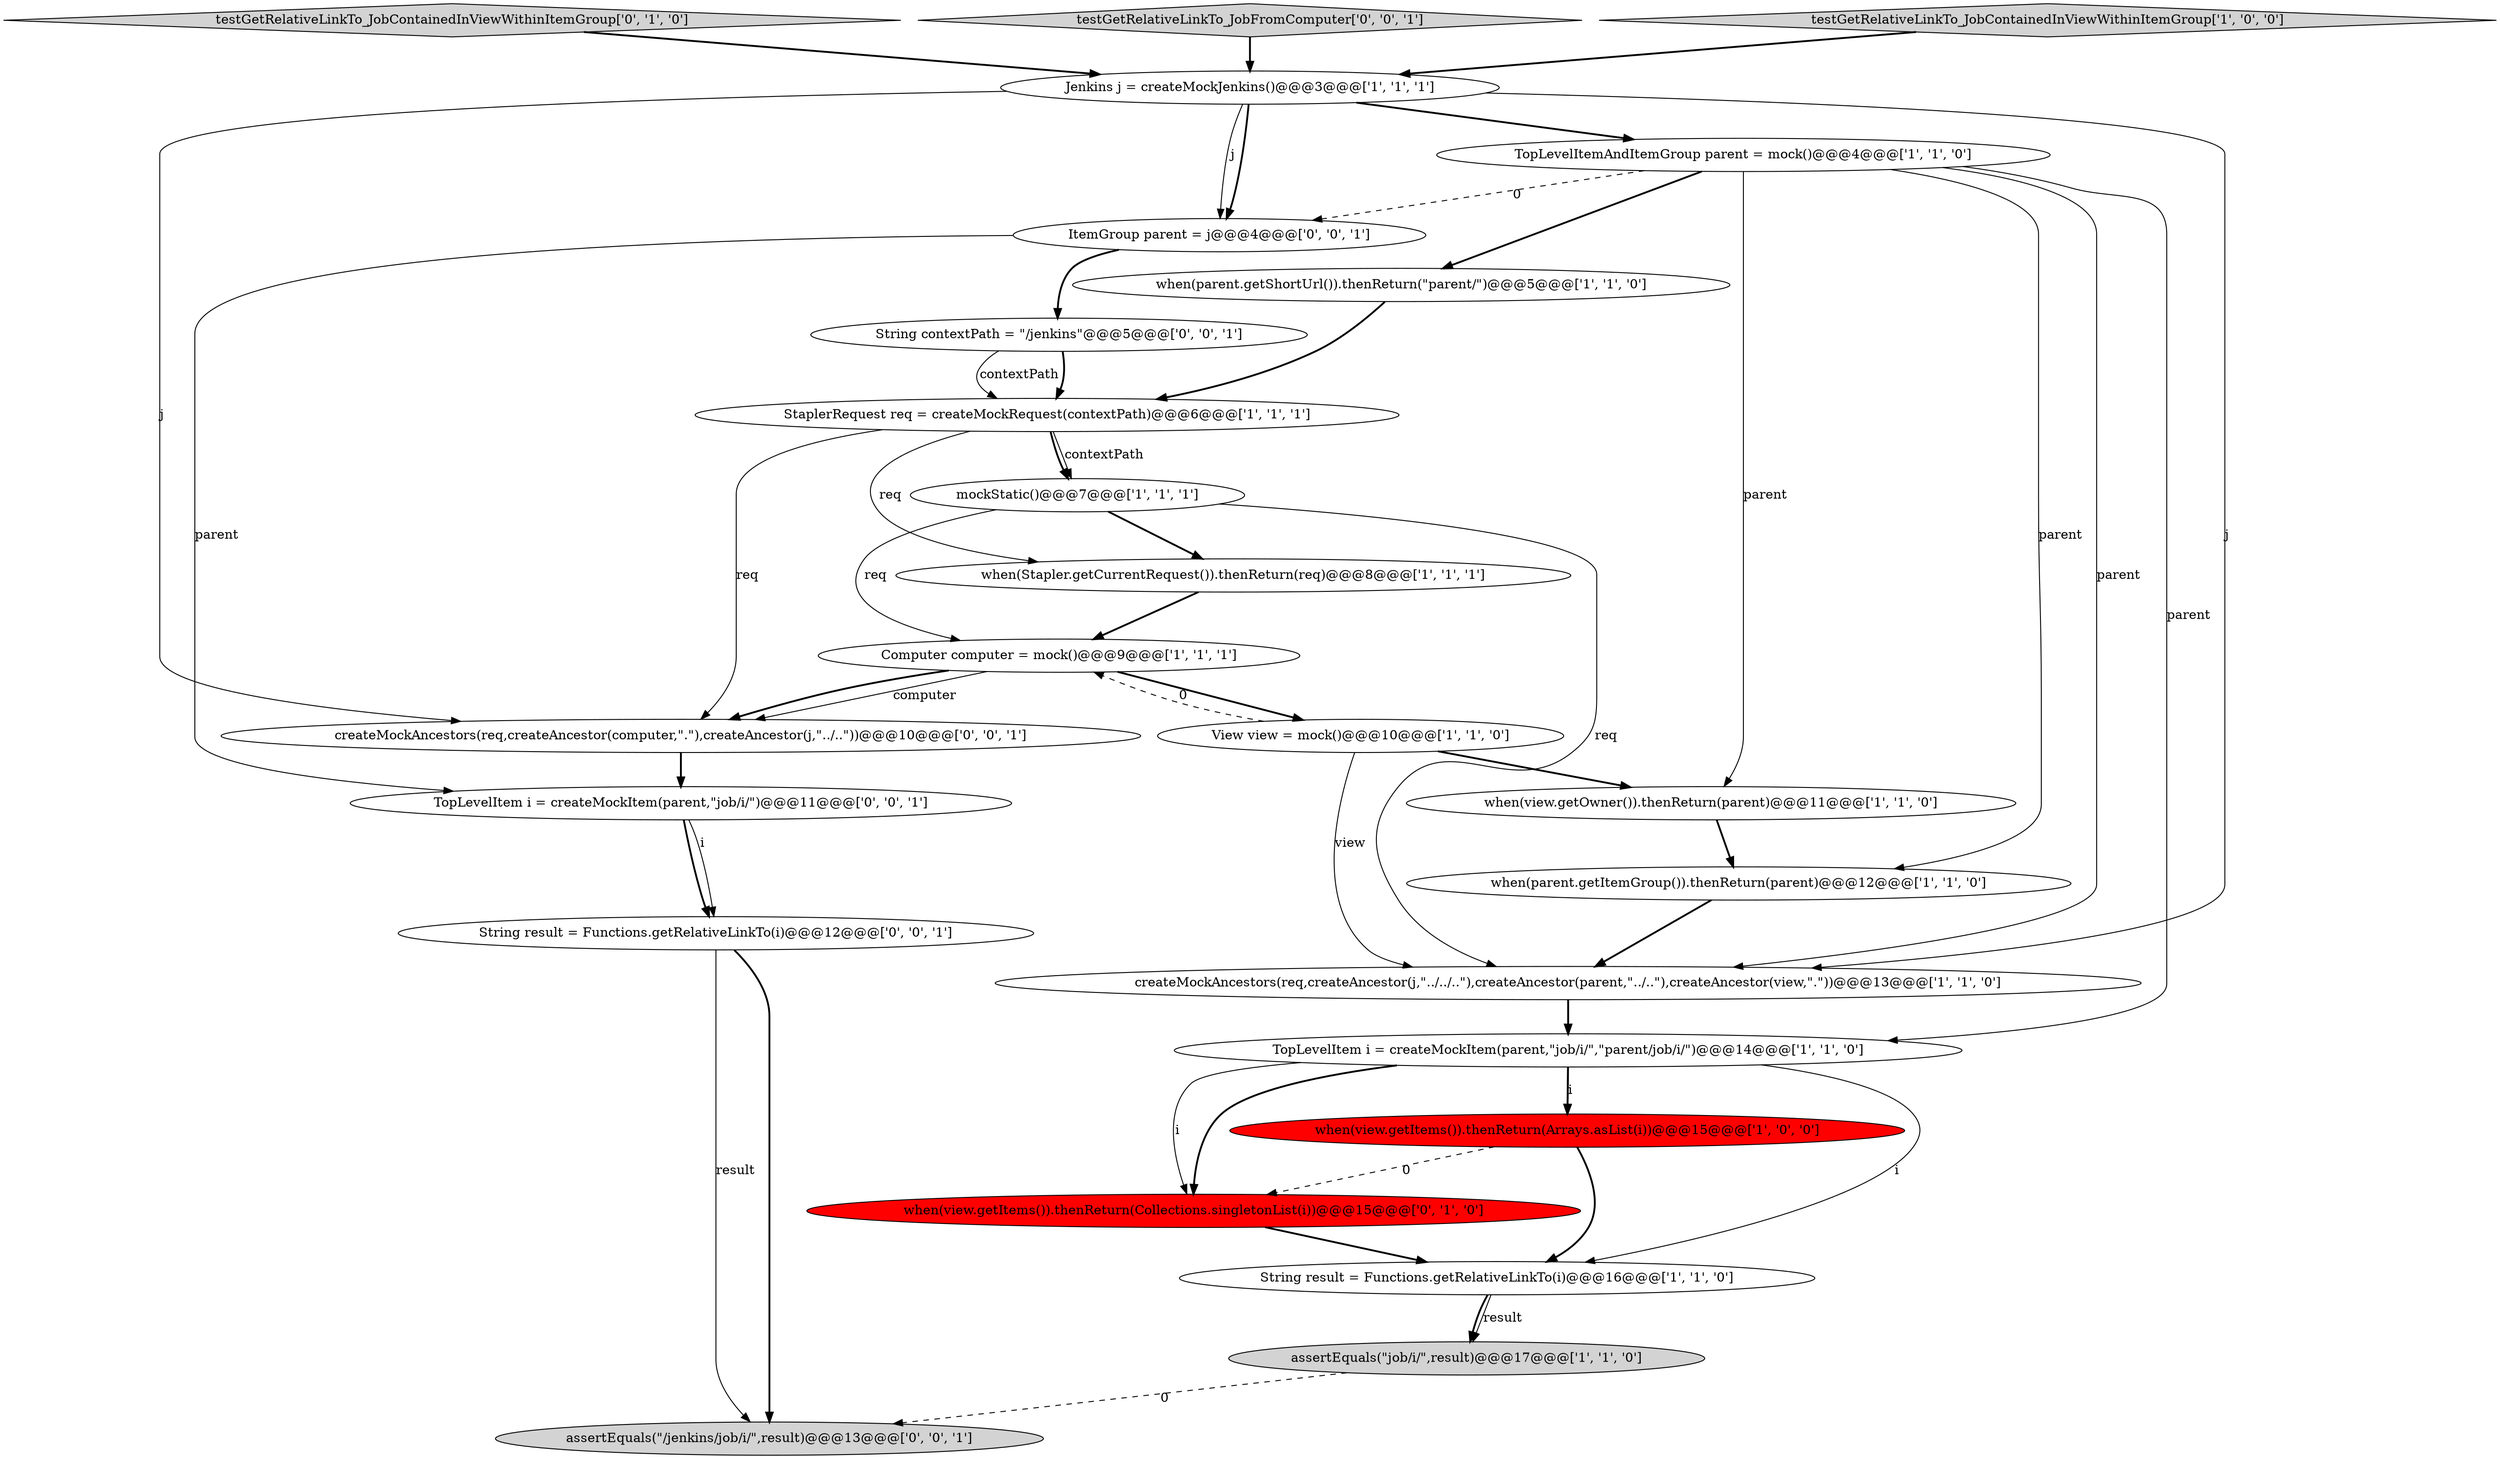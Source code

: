 digraph {
8 [style = filled, label = "createMockAncestors(req,createAncestor(j,\"../../..\"),createAncestor(parent,\"../..\"),createAncestor(view,\".\"))@@@13@@@['1', '1', '0']", fillcolor = white, shape = ellipse image = "AAA0AAABBB1BBB"];
18 [style = filled, label = "TopLevelItem i = createMockItem(parent,\"job/i/\")@@@11@@@['0', '0', '1']", fillcolor = white, shape = ellipse image = "AAA0AAABBB3BBB"];
10 [style = filled, label = "String result = Functions.getRelativeLinkTo(i)@@@16@@@['1', '1', '0']", fillcolor = white, shape = ellipse image = "AAA0AAABBB1BBB"];
16 [style = filled, label = "when(view.getItems()).thenReturn(Collections.singletonList(i))@@@15@@@['0', '1', '0']", fillcolor = red, shape = ellipse image = "AAA1AAABBB2BBB"];
13 [style = filled, label = "View view = mock()@@@10@@@['1', '1', '0']", fillcolor = white, shape = ellipse image = "AAA0AAABBB1BBB"];
9 [style = filled, label = "when(view.getOwner()).thenReturn(parent)@@@11@@@['1', '1', '0']", fillcolor = white, shape = ellipse image = "AAA0AAABBB1BBB"];
7 [style = filled, label = "when(view.getItems()).thenReturn(Arrays.asList(i))@@@15@@@['1', '0', '0']", fillcolor = red, shape = ellipse image = "AAA1AAABBB1BBB"];
23 [style = filled, label = "createMockAncestors(req,createAncestor(computer,\".\"),createAncestor(j,\"../..\"))@@@10@@@['0', '0', '1']", fillcolor = white, shape = ellipse image = "AAA0AAABBB3BBB"];
11 [style = filled, label = "when(parent.getItemGroup()).thenReturn(parent)@@@12@@@['1', '1', '0']", fillcolor = white, shape = ellipse image = "AAA0AAABBB1BBB"];
14 [style = filled, label = "mockStatic()@@@7@@@['1', '1', '1']", fillcolor = white, shape = ellipse image = "AAA0AAABBB1BBB"];
20 [style = filled, label = "assertEquals(\"/jenkins/job/i/\",result)@@@13@@@['0', '0', '1']", fillcolor = lightgray, shape = ellipse image = "AAA0AAABBB3BBB"];
17 [style = filled, label = "testGetRelativeLinkTo_JobContainedInViewWithinItemGroup['0', '1', '0']", fillcolor = lightgray, shape = diamond image = "AAA0AAABBB2BBB"];
5 [style = filled, label = "StaplerRequest req = createMockRequest(contextPath)@@@6@@@['1', '1', '1']", fillcolor = white, shape = ellipse image = "AAA0AAABBB1BBB"];
15 [style = filled, label = "Jenkins j = createMockJenkins()@@@3@@@['1', '1', '1']", fillcolor = white, shape = ellipse image = "AAA0AAABBB1BBB"];
21 [style = filled, label = "String contextPath = \"/jenkins\"@@@5@@@['0', '0', '1']", fillcolor = white, shape = ellipse image = "AAA0AAABBB3BBB"];
22 [style = filled, label = "testGetRelativeLinkTo_JobFromComputer['0', '0', '1']", fillcolor = lightgray, shape = diamond image = "AAA0AAABBB3BBB"];
12 [style = filled, label = "Computer computer = mock()@@@9@@@['1', '1', '1']", fillcolor = white, shape = ellipse image = "AAA0AAABBB1BBB"];
24 [style = filled, label = "String result = Functions.getRelativeLinkTo(i)@@@12@@@['0', '0', '1']", fillcolor = white, shape = ellipse image = "AAA0AAABBB3BBB"];
1 [style = filled, label = "TopLevelItemAndItemGroup parent = mock()@@@4@@@['1', '1', '0']", fillcolor = white, shape = ellipse image = "AAA0AAABBB1BBB"];
19 [style = filled, label = "ItemGroup parent = j@@@4@@@['0', '0', '1']", fillcolor = white, shape = ellipse image = "AAA0AAABBB3BBB"];
4 [style = filled, label = "TopLevelItem i = createMockItem(parent,\"job/i/\",\"parent/job/i/\")@@@14@@@['1', '1', '0']", fillcolor = white, shape = ellipse image = "AAA0AAABBB1BBB"];
6 [style = filled, label = "when(Stapler.getCurrentRequest()).thenReturn(req)@@@8@@@['1', '1', '1']", fillcolor = white, shape = ellipse image = "AAA0AAABBB1BBB"];
0 [style = filled, label = "assertEquals(\"job/i/\",result)@@@17@@@['1', '1', '0']", fillcolor = lightgray, shape = ellipse image = "AAA0AAABBB1BBB"];
3 [style = filled, label = "when(parent.getShortUrl()).thenReturn(\"parent/\")@@@5@@@['1', '1', '0']", fillcolor = white, shape = ellipse image = "AAA0AAABBB1BBB"];
2 [style = filled, label = "testGetRelativeLinkTo_JobContainedInViewWithinItemGroup['1', '0', '0']", fillcolor = lightgray, shape = diamond image = "AAA0AAABBB1BBB"];
4->7 [style = solid, label="i"];
19->18 [style = solid, label="parent"];
18->24 [style = bold, label=""];
22->15 [style = bold, label=""];
9->11 [style = bold, label=""];
24->20 [style = solid, label="result"];
7->10 [style = bold, label=""];
16->10 [style = bold, label=""];
7->16 [style = dashed, label="0"];
1->19 [style = dashed, label="0"];
1->3 [style = bold, label=""];
18->24 [style = solid, label="i"];
5->14 [style = bold, label=""];
15->8 [style = solid, label="j"];
14->8 [style = solid, label="req"];
15->19 [style = bold, label=""];
1->9 [style = solid, label="parent"];
12->23 [style = solid, label="computer"];
0->20 [style = dashed, label="0"];
14->12 [style = solid, label="req"];
4->7 [style = bold, label=""];
5->14 [style = solid, label="contextPath"];
13->8 [style = solid, label="view"];
24->20 [style = bold, label=""];
12->13 [style = bold, label=""];
21->5 [style = bold, label=""];
3->5 [style = bold, label=""];
4->16 [style = solid, label="i"];
1->4 [style = solid, label="parent"];
10->0 [style = bold, label=""];
2->15 [style = bold, label=""];
15->19 [style = solid, label="j"];
17->15 [style = bold, label=""];
4->10 [style = solid, label="i"];
5->23 [style = solid, label="req"];
11->8 [style = bold, label=""];
12->23 [style = bold, label=""];
15->23 [style = solid, label="j"];
13->9 [style = bold, label=""];
1->8 [style = solid, label="parent"];
8->4 [style = bold, label=""];
10->0 [style = solid, label="result"];
5->6 [style = solid, label="req"];
13->12 [style = dashed, label="0"];
1->11 [style = solid, label="parent"];
14->6 [style = bold, label=""];
6->12 [style = bold, label=""];
23->18 [style = bold, label=""];
4->16 [style = bold, label=""];
21->5 [style = solid, label="contextPath"];
15->1 [style = bold, label=""];
19->21 [style = bold, label=""];
}
